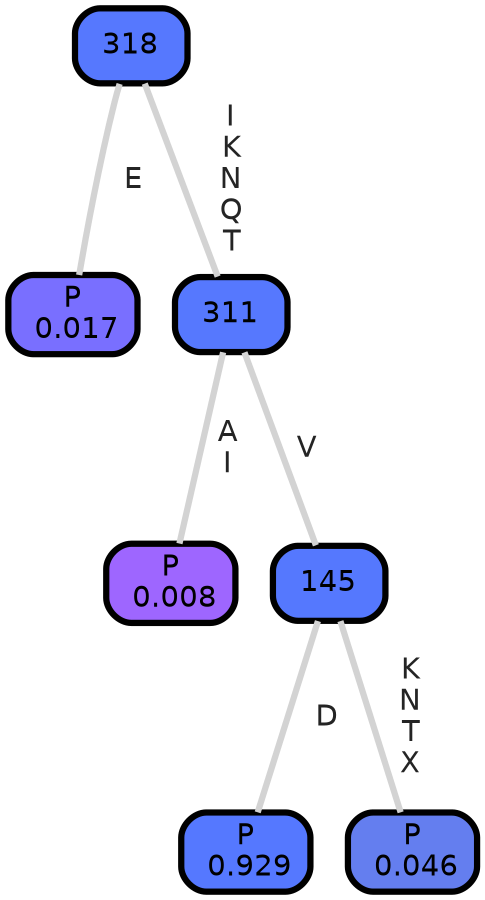 graph Tree {
node [shape=box, style="filled, rounded",color="black",penwidth="3",fontcolor="black",                 fontname=helvetica] ;
graph [ranksep="0 equally", splines=straight,                 bgcolor=transparent, dpi=200] ;
edge [fontname=helvetica, fontweight=bold,fontcolor=grey14,color=lightgray] ;
0 [label="P
 0.017", fillcolor="#796fff"] ;
1 [label="318", fillcolor="#5678fe"] ;
2 [label="P
 0.008", fillcolor="#9e66ff"] ;
3 [label="311", fillcolor="#5678fe"] ;
4 [label="P
 0.929", fillcolor="#5578ff"] ;
5 [label="145", fillcolor="#5578fe"] ;
6 [label="P
 0.046", fillcolor="#647eef"] ;
1 -- 0 [label=" E",penwidth=3] ;
1 -- 3 [label=" I\n K\n N\n Q\n T",penwidth=3] ;
3 -- 2 [label=" A\n I",penwidth=3] ;
3 -- 5 [label=" V",penwidth=3] ;
5 -- 4 [label=" D",penwidth=3] ;
5 -- 6 [label=" K\n N\n T\n X",penwidth=3] ;
{rank = same;}}
